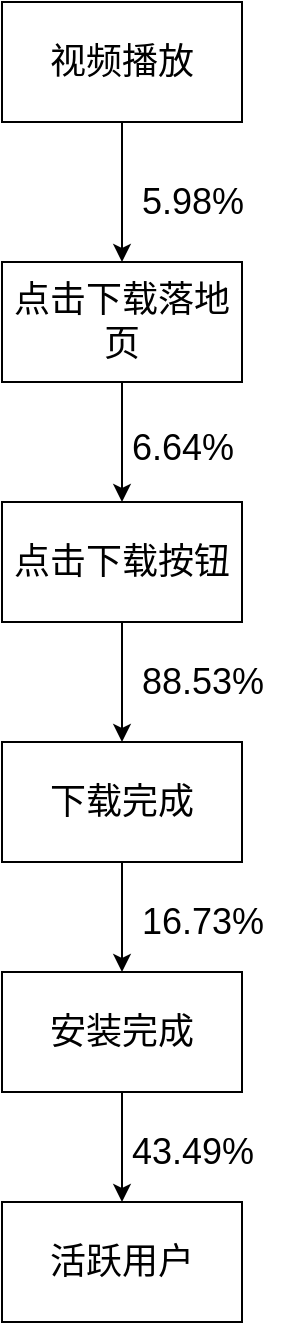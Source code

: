 <mxfile version="22.1.16" type="github">
  <diagram name="Page-1" id="zMMqass-vUFqu2zUfOYs">
    <mxGraphModel dx="786" dy="505" grid="1" gridSize="10" guides="1" tooltips="1" connect="1" arrows="1" fold="1" page="1" pageScale="1" pageWidth="827" pageHeight="1169" math="0" shadow="0">
      <root>
        <mxCell id="0" />
        <mxCell id="1" parent="0" />
        <mxCell id="Xu1dZrEa-9eEMJTha2Xv-1" value="&lt;font style=&quot;font-size: 18px;&quot;&gt;视频播放&lt;/font&gt;" style="rounded=0;whiteSpace=wrap;html=1;" vertex="1" parent="1">
          <mxGeometry x="250" y="40" width="120" height="60" as="geometry" />
        </mxCell>
        <mxCell id="Xu1dZrEa-9eEMJTha2Xv-2" value="&lt;font style=&quot;font-size: 18px;&quot;&gt;点击下载落地页&lt;/font&gt;" style="rounded=0;whiteSpace=wrap;html=1;" vertex="1" parent="1">
          <mxGeometry x="250" y="170" width="120" height="60" as="geometry" />
        </mxCell>
        <mxCell id="Xu1dZrEa-9eEMJTha2Xv-3" value="&lt;font style=&quot;font-size: 18px;&quot;&gt;点击下载按钮&lt;/font&gt;" style="rounded=0;whiteSpace=wrap;html=1;" vertex="1" parent="1">
          <mxGeometry x="250" y="290" width="120" height="60" as="geometry" />
        </mxCell>
        <mxCell id="Xu1dZrEa-9eEMJTha2Xv-4" value="&lt;font style=&quot;font-size: 18px;&quot;&gt;下载完成&lt;/font&gt;" style="rounded=0;whiteSpace=wrap;html=1;" vertex="1" parent="1">
          <mxGeometry x="250" y="410" width="120" height="60" as="geometry" />
        </mxCell>
        <mxCell id="Xu1dZrEa-9eEMJTha2Xv-5" value="&lt;font style=&quot;font-size: 18px;&quot;&gt;安装完成&lt;/font&gt;" style="rounded=0;whiteSpace=wrap;html=1;" vertex="1" parent="1">
          <mxGeometry x="250" y="525" width="120" height="60" as="geometry" />
        </mxCell>
        <mxCell id="Xu1dZrEa-9eEMJTha2Xv-6" value="&lt;font style=&quot;font-size: 18px;&quot;&gt;活跃用户&lt;/font&gt;" style="rounded=0;whiteSpace=wrap;html=1;" vertex="1" parent="1">
          <mxGeometry x="250" y="640" width="120" height="60" as="geometry" />
        </mxCell>
        <mxCell id="Xu1dZrEa-9eEMJTha2Xv-11" value="" style="endArrow=classic;html=1;rounded=0;entryX=0.5;entryY=0;entryDx=0;entryDy=0;exitX=0.5;exitY=1;exitDx=0;exitDy=0;" edge="1" parent="1" source="Xu1dZrEa-9eEMJTha2Xv-1" target="Xu1dZrEa-9eEMJTha2Xv-2">
          <mxGeometry width="50" height="50" relative="1" as="geometry">
            <mxPoint x="200" y="240" as="sourcePoint" />
            <mxPoint x="250" y="190" as="targetPoint" />
          </mxGeometry>
        </mxCell>
        <mxCell id="Xu1dZrEa-9eEMJTha2Xv-12" value="&lt;p class=&quot;MsoNormal&quot;&gt;&lt;font style=&quot;font-size: 18px;&quot;&gt;5.98%&lt;/font&gt;&lt;/p&gt;" style="text;html=1;align=center;verticalAlign=middle;resizable=0;points=[];autosize=1;strokeColor=none;fillColor=none;" vertex="1" parent="1">
          <mxGeometry x="310" y="110" width="70" height="60" as="geometry" />
        </mxCell>
        <mxCell id="Xu1dZrEa-9eEMJTha2Xv-14" value="" style="endArrow=classic;html=1;rounded=0;entryX=0.5;entryY=0;entryDx=0;entryDy=0;" edge="1" parent="1" target="Xu1dZrEa-9eEMJTha2Xv-3">
          <mxGeometry width="50" height="50" relative="1" as="geometry">
            <mxPoint x="310" y="230" as="sourcePoint" />
            <mxPoint x="310" y="300" as="targetPoint" />
          </mxGeometry>
        </mxCell>
        <mxCell id="Xu1dZrEa-9eEMJTha2Xv-16" value="" style="endArrow=classic;html=1;rounded=0;entryX=0.5;entryY=0;entryDx=0;entryDy=0;" edge="1" parent="1" target="Xu1dZrEa-9eEMJTha2Xv-4">
          <mxGeometry width="50" height="50" relative="1" as="geometry">
            <mxPoint x="310" y="350" as="sourcePoint" />
            <mxPoint x="360" y="300" as="targetPoint" />
          </mxGeometry>
        </mxCell>
        <mxCell id="Xu1dZrEa-9eEMJTha2Xv-17" value="" style="endArrow=classic;html=1;rounded=0;entryX=0.5;entryY=0;entryDx=0;entryDy=0;" edge="1" parent="1" target="Xu1dZrEa-9eEMJTha2Xv-5">
          <mxGeometry width="50" height="50" relative="1" as="geometry">
            <mxPoint x="310" y="470" as="sourcePoint" />
            <mxPoint x="360" y="420" as="targetPoint" />
          </mxGeometry>
        </mxCell>
        <mxCell id="Xu1dZrEa-9eEMJTha2Xv-18" value="" style="endArrow=classic;html=1;rounded=0;entryX=0.5;entryY=0;entryDx=0;entryDy=0;" edge="1" parent="1" target="Xu1dZrEa-9eEMJTha2Xv-6">
          <mxGeometry width="50" height="50" relative="1" as="geometry">
            <mxPoint x="310" y="585" as="sourcePoint" />
            <mxPoint x="360" y="535" as="targetPoint" />
          </mxGeometry>
        </mxCell>
        <mxCell id="Xu1dZrEa-9eEMJTha2Xv-19" value="&lt;p class=&quot;MsoNormal&quot;&gt;&lt;font style=&quot;font-size: 18px;&quot;&gt;6.64%&lt;/font&gt;&lt;/p&gt;" style="text;html=1;align=center;verticalAlign=middle;resizable=0;points=[];autosize=1;strokeColor=none;fillColor=none;" vertex="1" parent="1">
          <mxGeometry x="305" y="233" width="70" height="60" as="geometry" />
        </mxCell>
        <mxCell id="Xu1dZrEa-9eEMJTha2Xv-20" value="&lt;p class=&quot;MsoNormal&quot;&gt;&lt;font style=&quot;font-size: 18px;&quot;&gt;88.53%&lt;/font&gt;&lt;/p&gt;" style="text;html=1;align=center;verticalAlign=middle;resizable=0;points=[];autosize=1;strokeColor=none;fillColor=none;" vertex="1" parent="1">
          <mxGeometry x="310" y="350" width="80" height="60" as="geometry" />
        </mxCell>
        <mxCell id="Xu1dZrEa-9eEMJTha2Xv-21" value="&lt;p class=&quot;MsoNormal&quot;&gt;&lt;font style=&quot;font-size: 18px;&quot;&gt;16.73%&lt;/font&gt;&lt;/p&gt;" style="text;html=1;align=center;verticalAlign=middle;resizable=0;points=[];autosize=1;strokeColor=none;fillColor=none;" vertex="1" parent="1">
          <mxGeometry x="310" y="470" width="80" height="60" as="geometry" />
        </mxCell>
        <mxCell id="Xu1dZrEa-9eEMJTha2Xv-22" value="&lt;p class=&quot;MsoNormal&quot;&gt;&lt;font style=&quot;font-size: 18px;&quot;&gt;43.49%&lt;/font&gt;&lt;/p&gt;" style="text;html=1;align=center;verticalAlign=middle;resizable=0;points=[];autosize=1;strokeColor=none;fillColor=none;" vertex="1" parent="1">
          <mxGeometry x="305" y="585" width="80" height="60" as="geometry" />
        </mxCell>
      </root>
    </mxGraphModel>
  </diagram>
</mxfile>
